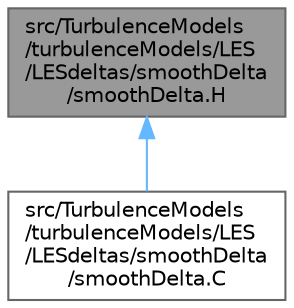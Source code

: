 digraph "src/TurbulenceModels/turbulenceModels/LES/LESdeltas/smoothDelta/smoothDelta.H"
{
 // LATEX_PDF_SIZE
  bgcolor="transparent";
  edge [fontname=Helvetica,fontsize=10,labelfontname=Helvetica,labelfontsize=10];
  node [fontname=Helvetica,fontsize=10,shape=box,height=0.2,width=0.4];
  Node1 [id="Node000001",label="src/TurbulenceModels\l/turbulenceModels/LES\l/LESdeltas/smoothDelta\l/smoothDelta.H",height=0.2,width=0.4,color="gray40", fillcolor="grey60", style="filled", fontcolor="black",tooltip=" "];
  Node1 -> Node2 [id="edge1_Node000001_Node000002",dir="back",color="steelblue1",style="solid",tooltip=" "];
  Node2 [id="Node000002",label="src/TurbulenceModels\l/turbulenceModels/LES\l/LESdeltas/smoothDelta\l/smoothDelta.C",height=0.2,width=0.4,color="grey40", fillcolor="white", style="filled",URL="$smoothDelta_8C.html",tooltip=" "];
}
